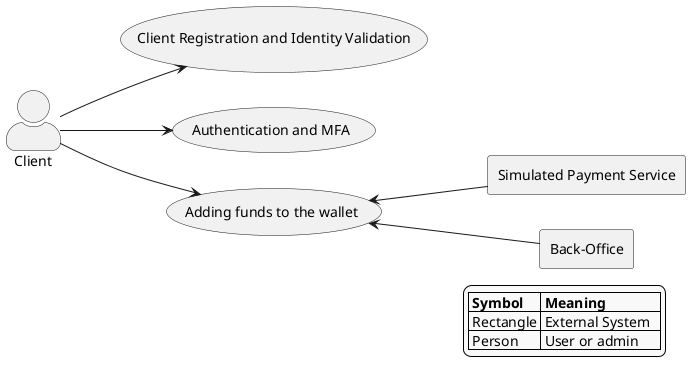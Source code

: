 @startuml
left to right direction
skinparam style strictuml
skinparam ActorStyle awesome

actor Client
rectangle  "Simulated Payment Service" as SPS
rectangle  "Back-Office" as BO

(Client Registration and Identity Validation) as UC1
(Authentication and MFA) as UC2
(Adding funds to the wallet) as UC3

Client --> UC1
Client --> UC2
Client --> UC3
UC3 <-- SPS
UC3 <-- BO

skinparam legendBackgroundColor #F9F9F9

legend right
  |= Symbol |= Meaning           |
  | Rectangle | External System   |
  | Person     | User or admin    |
endlegend
@enduml
